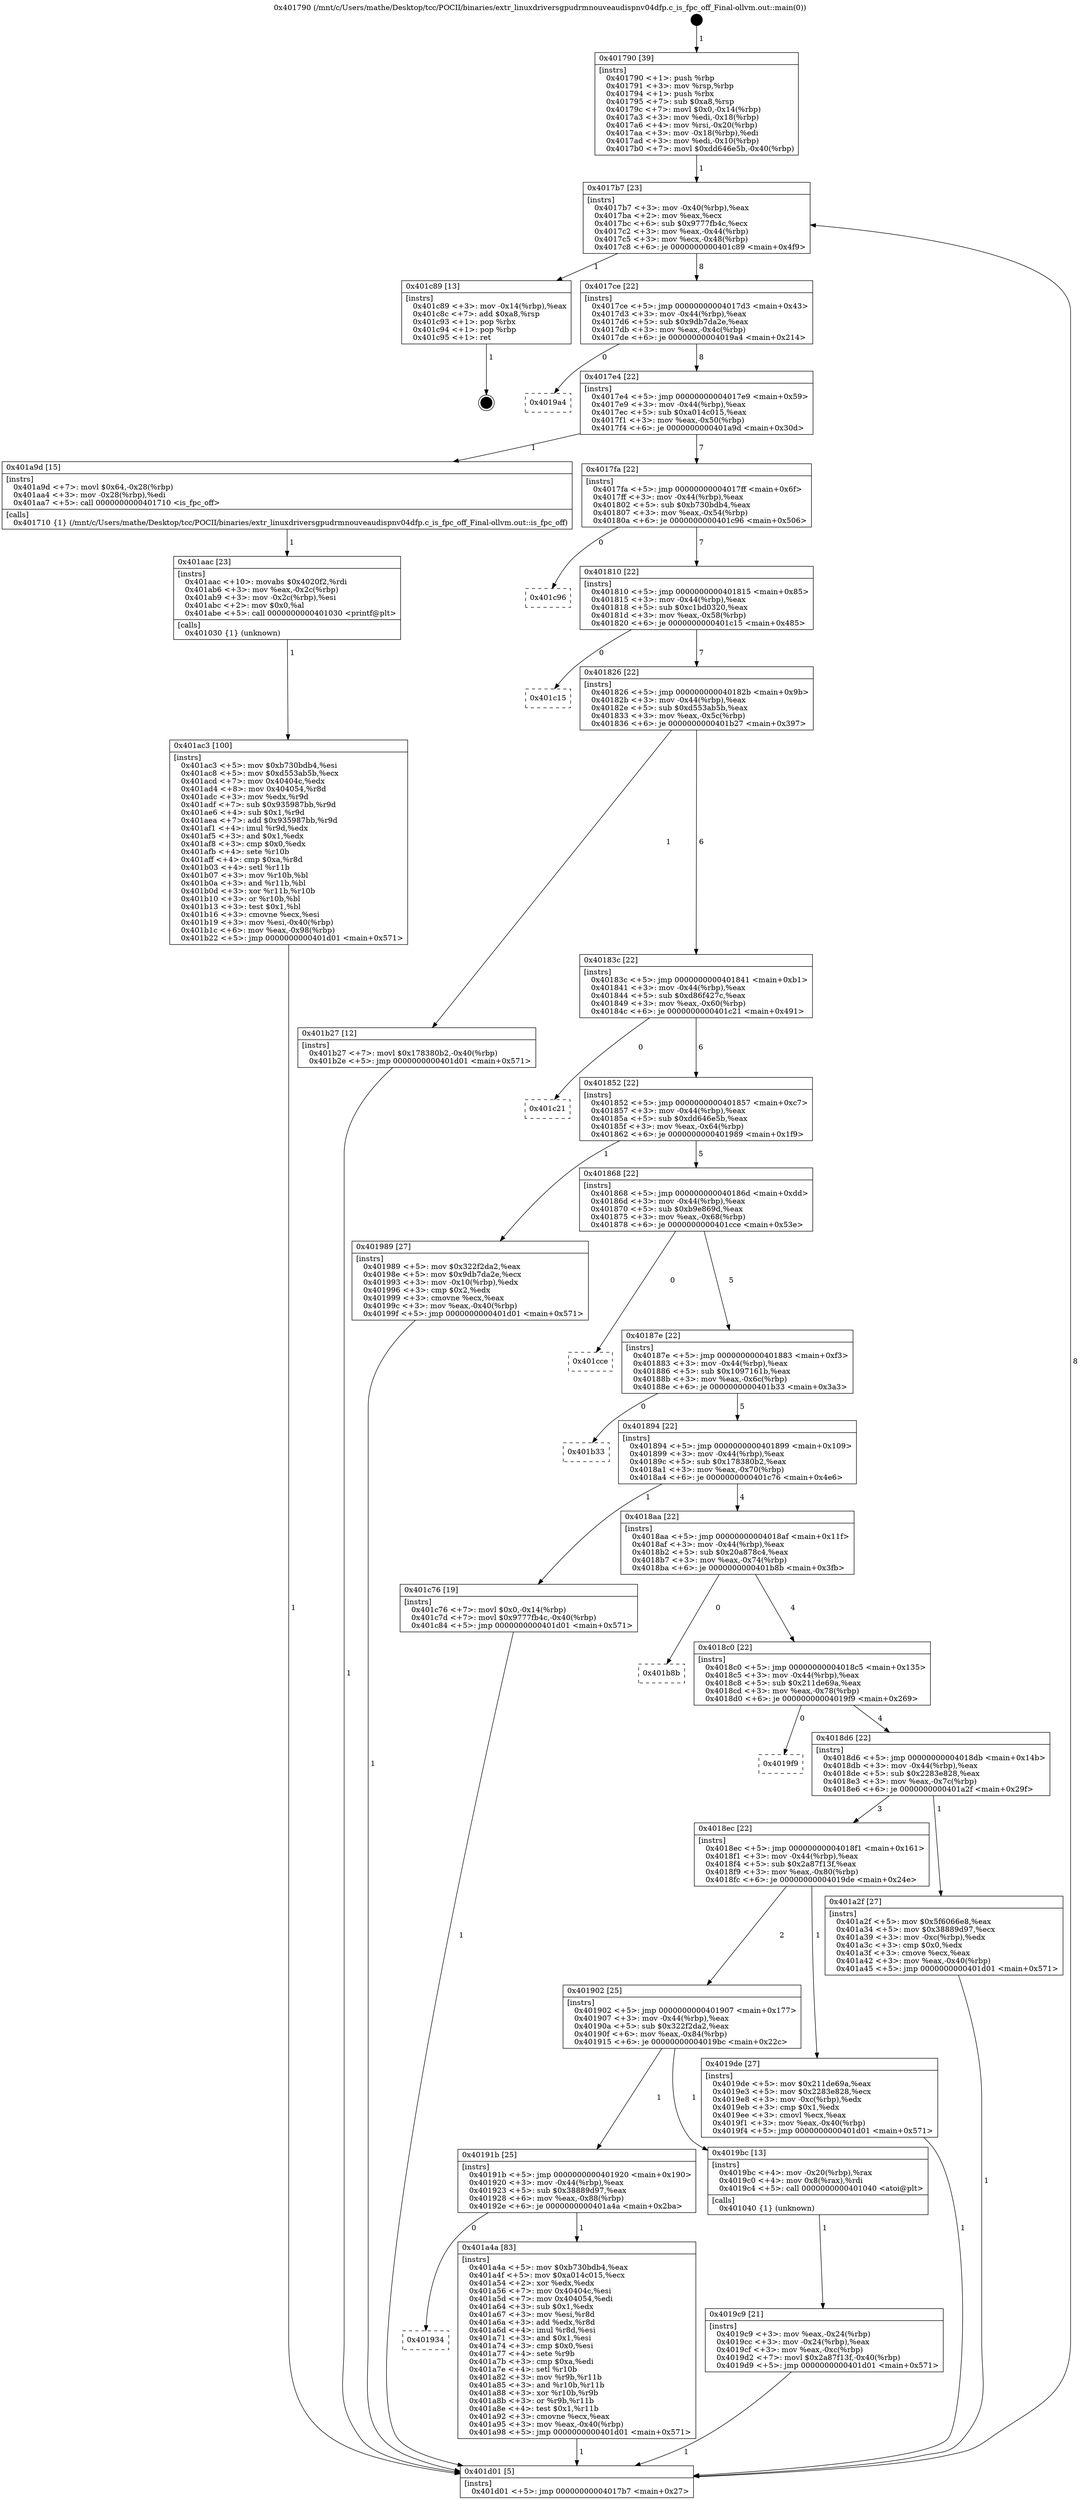 digraph "0x401790" {
  label = "0x401790 (/mnt/c/Users/mathe/Desktop/tcc/POCII/binaries/extr_linuxdriversgpudrmnouveaudispnv04dfp.c_is_fpc_off_Final-ollvm.out::main(0))"
  labelloc = "t"
  node[shape=record]

  Entry [label="",width=0.3,height=0.3,shape=circle,fillcolor=black,style=filled]
  "0x4017b7" [label="{
     0x4017b7 [23]\l
     | [instrs]\l
     &nbsp;&nbsp;0x4017b7 \<+3\>: mov -0x40(%rbp),%eax\l
     &nbsp;&nbsp;0x4017ba \<+2\>: mov %eax,%ecx\l
     &nbsp;&nbsp;0x4017bc \<+6\>: sub $0x9777fb4c,%ecx\l
     &nbsp;&nbsp;0x4017c2 \<+3\>: mov %eax,-0x44(%rbp)\l
     &nbsp;&nbsp;0x4017c5 \<+3\>: mov %ecx,-0x48(%rbp)\l
     &nbsp;&nbsp;0x4017c8 \<+6\>: je 0000000000401c89 \<main+0x4f9\>\l
  }"]
  "0x401c89" [label="{
     0x401c89 [13]\l
     | [instrs]\l
     &nbsp;&nbsp;0x401c89 \<+3\>: mov -0x14(%rbp),%eax\l
     &nbsp;&nbsp;0x401c8c \<+7\>: add $0xa8,%rsp\l
     &nbsp;&nbsp;0x401c93 \<+1\>: pop %rbx\l
     &nbsp;&nbsp;0x401c94 \<+1\>: pop %rbp\l
     &nbsp;&nbsp;0x401c95 \<+1\>: ret\l
  }"]
  "0x4017ce" [label="{
     0x4017ce [22]\l
     | [instrs]\l
     &nbsp;&nbsp;0x4017ce \<+5\>: jmp 00000000004017d3 \<main+0x43\>\l
     &nbsp;&nbsp;0x4017d3 \<+3\>: mov -0x44(%rbp),%eax\l
     &nbsp;&nbsp;0x4017d6 \<+5\>: sub $0x9db7da2e,%eax\l
     &nbsp;&nbsp;0x4017db \<+3\>: mov %eax,-0x4c(%rbp)\l
     &nbsp;&nbsp;0x4017de \<+6\>: je 00000000004019a4 \<main+0x214\>\l
  }"]
  Exit [label="",width=0.3,height=0.3,shape=circle,fillcolor=black,style=filled,peripheries=2]
  "0x4019a4" [label="{
     0x4019a4\l
  }", style=dashed]
  "0x4017e4" [label="{
     0x4017e4 [22]\l
     | [instrs]\l
     &nbsp;&nbsp;0x4017e4 \<+5\>: jmp 00000000004017e9 \<main+0x59\>\l
     &nbsp;&nbsp;0x4017e9 \<+3\>: mov -0x44(%rbp),%eax\l
     &nbsp;&nbsp;0x4017ec \<+5\>: sub $0xa014c015,%eax\l
     &nbsp;&nbsp;0x4017f1 \<+3\>: mov %eax,-0x50(%rbp)\l
     &nbsp;&nbsp;0x4017f4 \<+6\>: je 0000000000401a9d \<main+0x30d\>\l
  }"]
  "0x401ac3" [label="{
     0x401ac3 [100]\l
     | [instrs]\l
     &nbsp;&nbsp;0x401ac3 \<+5\>: mov $0xb730bdb4,%esi\l
     &nbsp;&nbsp;0x401ac8 \<+5\>: mov $0xd553ab5b,%ecx\l
     &nbsp;&nbsp;0x401acd \<+7\>: mov 0x40404c,%edx\l
     &nbsp;&nbsp;0x401ad4 \<+8\>: mov 0x404054,%r8d\l
     &nbsp;&nbsp;0x401adc \<+3\>: mov %edx,%r9d\l
     &nbsp;&nbsp;0x401adf \<+7\>: sub $0x935987bb,%r9d\l
     &nbsp;&nbsp;0x401ae6 \<+4\>: sub $0x1,%r9d\l
     &nbsp;&nbsp;0x401aea \<+7\>: add $0x935987bb,%r9d\l
     &nbsp;&nbsp;0x401af1 \<+4\>: imul %r9d,%edx\l
     &nbsp;&nbsp;0x401af5 \<+3\>: and $0x1,%edx\l
     &nbsp;&nbsp;0x401af8 \<+3\>: cmp $0x0,%edx\l
     &nbsp;&nbsp;0x401afb \<+4\>: sete %r10b\l
     &nbsp;&nbsp;0x401aff \<+4\>: cmp $0xa,%r8d\l
     &nbsp;&nbsp;0x401b03 \<+4\>: setl %r11b\l
     &nbsp;&nbsp;0x401b07 \<+3\>: mov %r10b,%bl\l
     &nbsp;&nbsp;0x401b0a \<+3\>: and %r11b,%bl\l
     &nbsp;&nbsp;0x401b0d \<+3\>: xor %r11b,%r10b\l
     &nbsp;&nbsp;0x401b10 \<+3\>: or %r10b,%bl\l
     &nbsp;&nbsp;0x401b13 \<+3\>: test $0x1,%bl\l
     &nbsp;&nbsp;0x401b16 \<+3\>: cmovne %ecx,%esi\l
     &nbsp;&nbsp;0x401b19 \<+3\>: mov %esi,-0x40(%rbp)\l
     &nbsp;&nbsp;0x401b1c \<+6\>: mov %eax,-0x98(%rbp)\l
     &nbsp;&nbsp;0x401b22 \<+5\>: jmp 0000000000401d01 \<main+0x571\>\l
  }"]
  "0x401a9d" [label="{
     0x401a9d [15]\l
     | [instrs]\l
     &nbsp;&nbsp;0x401a9d \<+7\>: movl $0x64,-0x28(%rbp)\l
     &nbsp;&nbsp;0x401aa4 \<+3\>: mov -0x28(%rbp),%edi\l
     &nbsp;&nbsp;0x401aa7 \<+5\>: call 0000000000401710 \<is_fpc_off\>\l
     | [calls]\l
     &nbsp;&nbsp;0x401710 \{1\} (/mnt/c/Users/mathe/Desktop/tcc/POCII/binaries/extr_linuxdriversgpudrmnouveaudispnv04dfp.c_is_fpc_off_Final-ollvm.out::is_fpc_off)\l
  }"]
  "0x4017fa" [label="{
     0x4017fa [22]\l
     | [instrs]\l
     &nbsp;&nbsp;0x4017fa \<+5\>: jmp 00000000004017ff \<main+0x6f\>\l
     &nbsp;&nbsp;0x4017ff \<+3\>: mov -0x44(%rbp),%eax\l
     &nbsp;&nbsp;0x401802 \<+5\>: sub $0xb730bdb4,%eax\l
     &nbsp;&nbsp;0x401807 \<+3\>: mov %eax,-0x54(%rbp)\l
     &nbsp;&nbsp;0x40180a \<+6\>: je 0000000000401c96 \<main+0x506\>\l
  }"]
  "0x401aac" [label="{
     0x401aac [23]\l
     | [instrs]\l
     &nbsp;&nbsp;0x401aac \<+10\>: movabs $0x4020f2,%rdi\l
     &nbsp;&nbsp;0x401ab6 \<+3\>: mov %eax,-0x2c(%rbp)\l
     &nbsp;&nbsp;0x401ab9 \<+3\>: mov -0x2c(%rbp),%esi\l
     &nbsp;&nbsp;0x401abc \<+2\>: mov $0x0,%al\l
     &nbsp;&nbsp;0x401abe \<+5\>: call 0000000000401030 \<printf@plt\>\l
     | [calls]\l
     &nbsp;&nbsp;0x401030 \{1\} (unknown)\l
  }"]
  "0x401c96" [label="{
     0x401c96\l
  }", style=dashed]
  "0x401810" [label="{
     0x401810 [22]\l
     | [instrs]\l
     &nbsp;&nbsp;0x401810 \<+5\>: jmp 0000000000401815 \<main+0x85\>\l
     &nbsp;&nbsp;0x401815 \<+3\>: mov -0x44(%rbp),%eax\l
     &nbsp;&nbsp;0x401818 \<+5\>: sub $0xc1bd0320,%eax\l
     &nbsp;&nbsp;0x40181d \<+3\>: mov %eax,-0x58(%rbp)\l
     &nbsp;&nbsp;0x401820 \<+6\>: je 0000000000401c15 \<main+0x485\>\l
  }"]
  "0x401934" [label="{
     0x401934\l
  }", style=dashed]
  "0x401c15" [label="{
     0x401c15\l
  }", style=dashed]
  "0x401826" [label="{
     0x401826 [22]\l
     | [instrs]\l
     &nbsp;&nbsp;0x401826 \<+5\>: jmp 000000000040182b \<main+0x9b\>\l
     &nbsp;&nbsp;0x40182b \<+3\>: mov -0x44(%rbp),%eax\l
     &nbsp;&nbsp;0x40182e \<+5\>: sub $0xd553ab5b,%eax\l
     &nbsp;&nbsp;0x401833 \<+3\>: mov %eax,-0x5c(%rbp)\l
     &nbsp;&nbsp;0x401836 \<+6\>: je 0000000000401b27 \<main+0x397\>\l
  }"]
  "0x401a4a" [label="{
     0x401a4a [83]\l
     | [instrs]\l
     &nbsp;&nbsp;0x401a4a \<+5\>: mov $0xb730bdb4,%eax\l
     &nbsp;&nbsp;0x401a4f \<+5\>: mov $0xa014c015,%ecx\l
     &nbsp;&nbsp;0x401a54 \<+2\>: xor %edx,%edx\l
     &nbsp;&nbsp;0x401a56 \<+7\>: mov 0x40404c,%esi\l
     &nbsp;&nbsp;0x401a5d \<+7\>: mov 0x404054,%edi\l
     &nbsp;&nbsp;0x401a64 \<+3\>: sub $0x1,%edx\l
     &nbsp;&nbsp;0x401a67 \<+3\>: mov %esi,%r8d\l
     &nbsp;&nbsp;0x401a6a \<+3\>: add %edx,%r8d\l
     &nbsp;&nbsp;0x401a6d \<+4\>: imul %r8d,%esi\l
     &nbsp;&nbsp;0x401a71 \<+3\>: and $0x1,%esi\l
     &nbsp;&nbsp;0x401a74 \<+3\>: cmp $0x0,%esi\l
     &nbsp;&nbsp;0x401a77 \<+4\>: sete %r9b\l
     &nbsp;&nbsp;0x401a7b \<+3\>: cmp $0xa,%edi\l
     &nbsp;&nbsp;0x401a7e \<+4\>: setl %r10b\l
     &nbsp;&nbsp;0x401a82 \<+3\>: mov %r9b,%r11b\l
     &nbsp;&nbsp;0x401a85 \<+3\>: and %r10b,%r11b\l
     &nbsp;&nbsp;0x401a88 \<+3\>: xor %r10b,%r9b\l
     &nbsp;&nbsp;0x401a8b \<+3\>: or %r9b,%r11b\l
     &nbsp;&nbsp;0x401a8e \<+4\>: test $0x1,%r11b\l
     &nbsp;&nbsp;0x401a92 \<+3\>: cmovne %ecx,%eax\l
     &nbsp;&nbsp;0x401a95 \<+3\>: mov %eax,-0x40(%rbp)\l
     &nbsp;&nbsp;0x401a98 \<+5\>: jmp 0000000000401d01 \<main+0x571\>\l
  }"]
  "0x401b27" [label="{
     0x401b27 [12]\l
     | [instrs]\l
     &nbsp;&nbsp;0x401b27 \<+7\>: movl $0x178380b2,-0x40(%rbp)\l
     &nbsp;&nbsp;0x401b2e \<+5\>: jmp 0000000000401d01 \<main+0x571\>\l
  }"]
  "0x40183c" [label="{
     0x40183c [22]\l
     | [instrs]\l
     &nbsp;&nbsp;0x40183c \<+5\>: jmp 0000000000401841 \<main+0xb1\>\l
     &nbsp;&nbsp;0x401841 \<+3\>: mov -0x44(%rbp),%eax\l
     &nbsp;&nbsp;0x401844 \<+5\>: sub $0xd86f427c,%eax\l
     &nbsp;&nbsp;0x401849 \<+3\>: mov %eax,-0x60(%rbp)\l
     &nbsp;&nbsp;0x40184c \<+6\>: je 0000000000401c21 \<main+0x491\>\l
  }"]
  "0x4019c9" [label="{
     0x4019c9 [21]\l
     | [instrs]\l
     &nbsp;&nbsp;0x4019c9 \<+3\>: mov %eax,-0x24(%rbp)\l
     &nbsp;&nbsp;0x4019cc \<+3\>: mov -0x24(%rbp),%eax\l
     &nbsp;&nbsp;0x4019cf \<+3\>: mov %eax,-0xc(%rbp)\l
     &nbsp;&nbsp;0x4019d2 \<+7\>: movl $0x2a87f13f,-0x40(%rbp)\l
     &nbsp;&nbsp;0x4019d9 \<+5\>: jmp 0000000000401d01 \<main+0x571\>\l
  }"]
  "0x401c21" [label="{
     0x401c21\l
  }", style=dashed]
  "0x401852" [label="{
     0x401852 [22]\l
     | [instrs]\l
     &nbsp;&nbsp;0x401852 \<+5\>: jmp 0000000000401857 \<main+0xc7\>\l
     &nbsp;&nbsp;0x401857 \<+3\>: mov -0x44(%rbp),%eax\l
     &nbsp;&nbsp;0x40185a \<+5\>: sub $0xdd646e5b,%eax\l
     &nbsp;&nbsp;0x40185f \<+3\>: mov %eax,-0x64(%rbp)\l
     &nbsp;&nbsp;0x401862 \<+6\>: je 0000000000401989 \<main+0x1f9\>\l
  }"]
  "0x40191b" [label="{
     0x40191b [25]\l
     | [instrs]\l
     &nbsp;&nbsp;0x40191b \<+5\>: jmp 0000000000401920 \<main+0x190\>\l
     &nbsp;&nbsp;0x401920 \<+3\>: mov -0x44(%rbp),%eax\l
     &nbsp;&nbsp;0x401923 \<+5\>: sub $0x38889d97,%eax\l
     &nbsp;&nbsp;0x401928 \<+6\>: mov %eax,-0x88(%rbp)\l
     &nbsp;&nbsp;0x40192e \<+6\>: je 0000000000401a4a \<main+0x2ba\>\l
  }"]
  "0x401989" [label="{
     0x401989 [27]\l
     | [instrs]\l
     &nbsp;&nbsp;0x401989 \<+5\>: mov $0x322f2da2,%eax\l
     &nbsp;&nbsp;0x40198e \<+5\>: mov $0x9db7da2e,%ecx\l
     &nbsp;&nbsp;0x401993 \<+3\>: mov -0x10(%rbp),%edx\l
     &nbsp;&nbsp;0x401996 \<+3\>: cmp $0x2,%edx\l
     &nbsp;&nbsp;0x401999 \<+3\>: cmovne %ecx,%eax\l
     &nbsp;&nbsp;0x40199c \<+3\>: mov %eax,-0x40(%rbp)\l
     &nbsp;&nbsp;0x40199f \<+5\>: jmp 0000000000401d01 \<main+0x571\>\l
  }"]
  "0x401868" [label="{
     0x401868 [22]\l
     | [instrs]\l
     &nbsp;&nbsp;0x401868 \<+5\>: jmp 000000000040186d \<main+0xdd\>\l
     &nbsp;&nbsp;0x40186d \<+3\>: mov -0x44(%rbp),%eax\l
     &nbsp;&nbsp;0x401870 \<+5\>: sub $0xb9e869d,%eax\l
     &nbsp;&nbsp;0x401875 \<+3\>: mov %eax,-0x68(%rbp)\l
     &nbsp;&nbsp;0x401878 \<+6\>: je 0000000000401cce \<main+0x53e\>\l
  }"]
  "0x401d01" [label="{
     0x401d01 [5]\l
     | [instrs]\l
     &nbsp;&nbsp;0x401d01 \<+5\>: jmp 00000000004017b7 \<main+0x27\>\l
  }"]
  "0x401790" [label="{
     0x401790 [39]\l
     | [instrs]\l
     &nbsp;&nbsp;0x401790 \<+1\>: push %rbp\l
     &nbsp;&nbsp;0x401791 \<+3\>: mov %rsp,%rbp\l
     &nbsp;&nbsp;0x401794 \<+1\>: push %rbx\l
     &nbsp;&nbsp;0x401795 \<+7\>: sub $0xa8,%rsp\l
     &nbsp;&nbsp;0x40179c \<+7\>: movl $0x0,-0x14(%rbp)\l
     &nbsp;&nbsp;0x4017a3 \<+3\>: mov %edi,-0x18(%rbp)\l
     &nbsp;&nbsp;0x4017a6 \<+4\>: mov %rsi,-0x20(%rbp)\l
     &nbsp;&nbsp;0x4017aa \<+3\>: mov -0x18(%rbp),%edi\l
     &nbsp;&nbsp;0x4017ad \<+3\>: mov %edi,-0x10(%rbp)\l
     &nbsp;&nbsp;0x4017b0 \<+7\>: movl $0xdd646e5b,-0x40(%rbp)\l
  }"]
  "0x4019bc" [label="{
     0x4019bc [13]\l
     | [instrs]\l
     &nbsp;&nbsp;0x4019bc \<+4\>: mov -0x20(%rbp),%rax\l
     &nbsp;&nbsp;0x4019c0 \<+4\>: mov 0x8(%rax),%rdi\l
     &nbsp;&nbsp;0x4019c4 \<+5\>: call 0000000000401040 \<atoi@plt\>\l
     | [calls]\l
     &nbsp;&nbsp;0x401040 \{1\} (unknown)\l
  }"]
  "0x401cce" [label="{
     0x401cce\l
  }", style=dashed]
  "0x40187e" [label="{
     0x40187e [22]\l
     | [instrs]\l
     &nbsp;&nbsp;0x40187e \<+5\>: jmp 0000000000401883 \<main+0xf3\>\l
     &nbsp;&nbsp;0x401883 \<+3\>: mov -0x44(%rbp),%eax\l
     &nbsp;&nbsp;0x401886 \<+5\>: sub $0x1097161b,%eax\l
     &nbsp;&nbsp;0x40188b \<+3\>: mov %eax,-0x6c(%rbp)\l
     &nbsp;&nbsp;0x40188e \<+6\>: je 0000000000401b33 \<main+0x3a3\>\l
  }"]
  "0x401902" [label="{
     0x401902 [25]\l
     | [instrs]\l
     &nbsp;&nbsp;0x401902 \<+5\>: jmp 0000000000401907 \<main+0x177\>\l
     &nbsp;&nbsp;0x401907 \<+3\>: mov -0x44(%rbp),%eax\l
     &nbsp;&nbsp;0x40190a \<+5\>: sub $0x322f2da2,%eax\l
     &nbsp;&nbsp;0x40190f \<+6\>: mov %eax,-0x84(%rbp)\l
     &nbsp;&nbsp;0x401915 \<+6\>: je 00000000004019bc \<main+0x22c\>\l
  }"]
  "0x401b33" [label="{
     0x401b33\l
  }", style=dashed]
  "0x401894" [label="{
     0x401894 [22]\l
     | [instrs]\l
     &nbsp;&nbsp;0x401894 \<+5\>: jmp 0000000000401899 \<main+0x109\>\l
     &nbsp;&nbsp;0x401899 \<+3\>: mov -0x44(%rbp),%eax\l
     &nbsp;&nbsp;0x40189c \<+5\>: sub $0x178380b2,%eax\l
     &nbsp;&nbsp;0x4018a1 \<+3\>: mov %eax,-0x70(%rbp)\l
     &nbsp;&nbsp;0x4018a4 \<+6\>: je 0000000000401c76 \<main+0x4e6\>\l
  }"]
  "0x4019de" [label="{
     0x4019de [27]\l
     | [instrs]\l
     &nbsp;&nbsp;0x4019de \<+5\>: mov $0x211de69a,%eax\l
     &nbsp;&nbsp;0x4019e3 \<+5\>: mov $0x2283e828,%ecx\l
     &nbsp;&nbsp;0x4019e8 \<+3\>: mov -0xc(%rbp),%edx\l
     &nbsp;&nbsp;0x4019eb \<+3\>: cmp $0x1,%edx\l
     &nbsp;&nbsp;0x4019ee \<+3\>: cmovl %ecx,%eax\l
     &nbsp;&nbsp;0x4019f1 \<+3\>: mov %eax,-0x40(%rbp)\l
     &nbsp;&nbsp;0x4019f4 \<+5\>: jmp 0000000000401d01 \<main+0x571\>\l
  }"]
  "0x401c76" [label="{
     0x401c76 [19]\l
     | [instrs]\l
     &nbsp;&nbsp;0x401c76 \<+7\>: movl $0x0,-0x14(%rbp)\l
     &nbsp;&nbsp;0x401c7d \<+7\>: movl $0x9777fb4c,-0x40(%rbp)\l
     &nbsp;&nbsp;0x401c84 \<+5\>: jmp 0000000000401d01 \<main+0x571\>\l
  }"]
  "0x4018aa" [label="{
     0x4018aa [22]\l
     | [instrs]\l
     &nbsp;&nbsp;0x4018aa \<+5\>: jmp 00000000004018af \<main+0x11f\>\l
     &nbsp;&nbsp;0x4018af \<+3\>: mov -0x44(%rbp),%eax\l
     &nbsp;&nbsp;0x4018b2 \<+5\>: sub $0x20a878c4,%eax\l
     &nbsp;&nbsp;0x4018b7 \<+3\>: mov %eax,-0x74(%rbp)\l
     &nbsp;&nbsp;0x4018ba \<+6\>: je 0000000000401b8b \<main+0x3fb\>\l
  }"]
  "0x4018ec" [label="{
     0x4018ec [22]\l
     | [instrs]\l
     &nbsp;&nbsp;0x4018ec \<+5\>: jmp 00000000004018f1 \<main+0x161\>\l
     &nbsp;&nbsp;0x4018f1 \<+3\>: mov -0x44(%rbp),%eax\l
     &nbsp;&nbsp;0x4018f4 \<+5\>: sub $0x2a87f13f,%eax\l
     &nbsp;&nbsp;0x4018f9 \<+3\>: mov %eax,-0x80(%rbp)\l
     &nbsp;&nbsp;0x4018fc \<+6\>: je 00000000004019de \<main+0x24e\>\l
  }"]
  "0x401b8b" [label="{
     0x401b8b\l
  }", style=dashed]
  "0x4018c0" [label="{
     0x4018c0 [22]\l
     | [instrs]\l
     &nbsp;&nbsp;0x4018c0 \<+5\>: jmp 00000000004018c5 \<main+0x135\>\l
     &nbsp;&nbsp;0x4018c5 \<+3\>: mov -0x44(%rbp),%eax\l
     &nbsp;&nbsp;0x4018c8 \<+5\>: sub $0x211de69a,%eax\l
     &nbsp;&nbsp;0x4018cd \<+3\>: mov %eax,-0x78(%rbp)\l
     &nbsp;&nbsp;0x4018d0 \<+6\>: je 00000000004019f9 \<main+0x269\>\l
  }"]
  "0x401a2f" [label="{
     0x401a2f [27]\l
     | [instrs]\l
     &nbsp;&nbsp;0x401a2f \<+5\>: mov $0x5f6066e8,%eax\l
     &nbsp;&nbsp;0x401a34 \<+5\>: mov $0x38889d97,%ecx\l
     &nbsp;&nbsp;0x401a39 \<+3\>: mov -0xc(%rbp),%edx\l
     &nbsp;&nbsp;0x401a3c \<+3\>: cmp $0x0,%edx\l
     &nbsp;&nbsp;0x401a3f \<+3\>: cmove %ecx,%eax\l
     &nbsp;&nbsp;0x401a42 \<+3\>: mov %eax,-0x40(%rbp)\l
     &nbsp;&nbsp;0x401a45 \<+5\>: jmp 0000000000401d01 \<main+0x571\>\l
  }"]
  "0x4019f9" [label="{
     0x4019f9\l
  }", style=dashed]
  "0x4018d6" [label="{
     0x4018d6 [22]\l
     | [instrs]\l
     &nbsp;&nbsp;0x4018d6 \<+5\>: jmp 00000000004018db \<main+0x14b\>\l
     &nbsp;&nbsp;0x4018db \<+3\>: mov -0x44(%rbp),%eax\l
     &nbsp;&nbsp;0x4018de \<+5\>: sub $0x2283e828,%eax\l
     &nbsp;&nbsp;0x4018e3 \<+3\>: mov %eax,-0x7c(%rbp)\l
     &nbsp;&nbsp;0x4018e6 \<+6\>: je 0000000000401a2f \<main+0x29f\>\l
  }"]
  Entry -> "0x401790" [label=" 1"]
  "0x4017b7" -> "0x401c89" [label=" 1"]
  "0x4017b7" -> "0x4017ce" [label=" 8"]
  "0x401c89" -> Exit [label=" 1"]
  "0x4017ce" -> "0x4019a4" [label=" 0"]
  "0x4017ce" -> "0x4017e4" [label=" 8"]
  "0x401c76" -> "0x401d01" [label=" 1"]
  "0x4017e4" -> "0x401a9d" [label=" 1"]
  "0x4017e4" -> "0x4017fa" [label=" 7"]
  "0x401b27" -> "0x401d01" [label=" 1"]
  "0x4017fa" -> "0x401c96" [label=" 0"]
  "0x4017fa" -> "0x401810" [label=" 7"]
  "0x401ac3" -> "0x401d01" [label=" 1"]
  "0x401810" -> "0x401c15" [label=" 0"]
  "0x401810" -> "0x401826" [label=" 7"]
  "0x401aac" -> "0x401ac3" [label=" 1"]
  "0x401826" -> "0x401b27" [label=" 1"]
  "0x401826" -> "0x40183c" [label=" 6"]
  "0x401a9d" -> "0x401aac" [label=" 1"]
  "0x40183c" -> "0x401c21" [label=" 0"]
  "0x40183c" -> "0x401852" [label=" 6"]
  "0x40191b" -> "0x401934" [label=" 0"]
  "0x401852" -> "0x401989" [label=" 1"]
  "0x401852" -> "0x401868" [label=" 5"]
  "0x401989" -> "0x401d01" [label=" 1"]
  "0x401790" -> "0x4017b7" [label=" 1"]
  "0x401d01" -> "0x4017b7" [label=" 8"]
  "0x40191b" -> "0x401a4a" [label=" 1"]
  "0x401868" -> "0x401cce" [label=" 0"]
  "0x401868" -> "0x40187e" [label=" 5"]
  "0x401a4a" -> "0x401d01" [label=" 1"]
  "0x40187e" -> "0x401b33" [label=" 0"]
  "0x40187e" -> "0x401894" [label=" 5"]
  "0x4019de" -> "0x401d01" [label=" 1"]
  "0x401894" -> "0x401c76" [label=" 1"]
  "0x401894" -> "0x4018aa" [label=" 4"]
  "0x4019c9" -> "0x401d01" [label=" 1"]
  "0x4018aa" -> "0x401b8b" [label=" 0"]
  "0x4018aa" -> "0x4018c0" [label=" 4"]
  "0x401902" -> "0x40191b" [label=" 1"]
  "0x4018c0" -> "0x4019f9" [label=" 0"]
  "0x4018c0" -> "0x4018d6" [label=" 4"]
  "0x401902" -> "0x4019bc" [label=" 1"]
  "0x4018d6" -> "0x401a2f" [label=" 1"]
  "0x4018d6" -> "0x4018ec" [label=" 3"]
  "0x4019bc" -> "0x4019c9" [label=" 1"]
  "0x4018ec" -> "0x4019de" [label=" 1"]
  "0x4018ec" -> "0x401902" [label=" 2"]
  "0x401a2f" -> "0x401d01" [label=" 1"]
}
